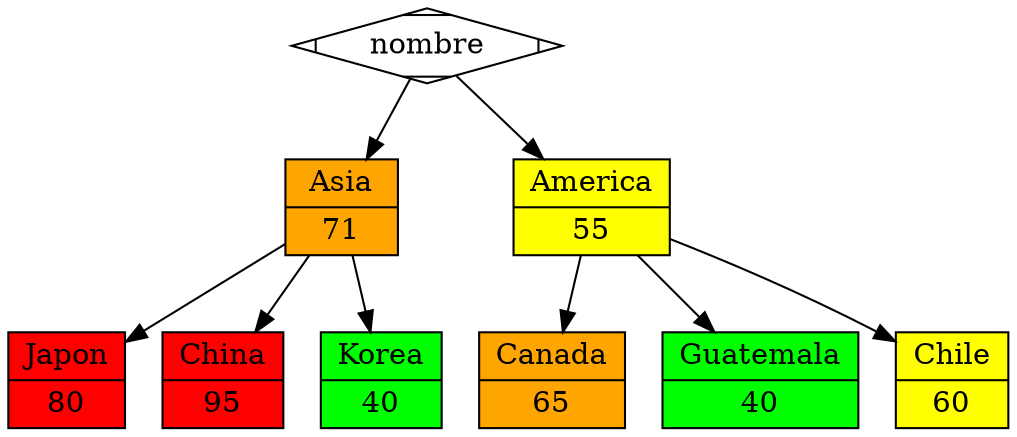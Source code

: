 digraph G {
  start -> Asia;
  start -> America;
  Asia -> Japon;
  Asia -> China;
  Asia -> Korea;
  America -> Canada;
  America -> Guatemala;
  America -> Chile;

  start [shape=Mdiamond label="nombre"];
  Asia [shape=record label="{Asia|71}"style=filled fillcolor=orange];
  America [shape=record label="{America|55}"style=filled fillcolor=yellow];

  Japon[shape=record label="{Japon|80}"style=filled fillcolor=red];
  China[shape=record label="{China|95}"style=filled fillcolor=red];
  Korea[shape=record label="{Korea|40}"style=filled fillcolor=green];
  Canada[shape=record label="{Canada|65}"style=filled fillcolor=orange];
  Chile [shape=record label="{Chile|60}"style=filled fillcolor=yellow];
  Guatemala[shape=record label="{Guatemala|40}"style=filled fillcolor=green];
}
